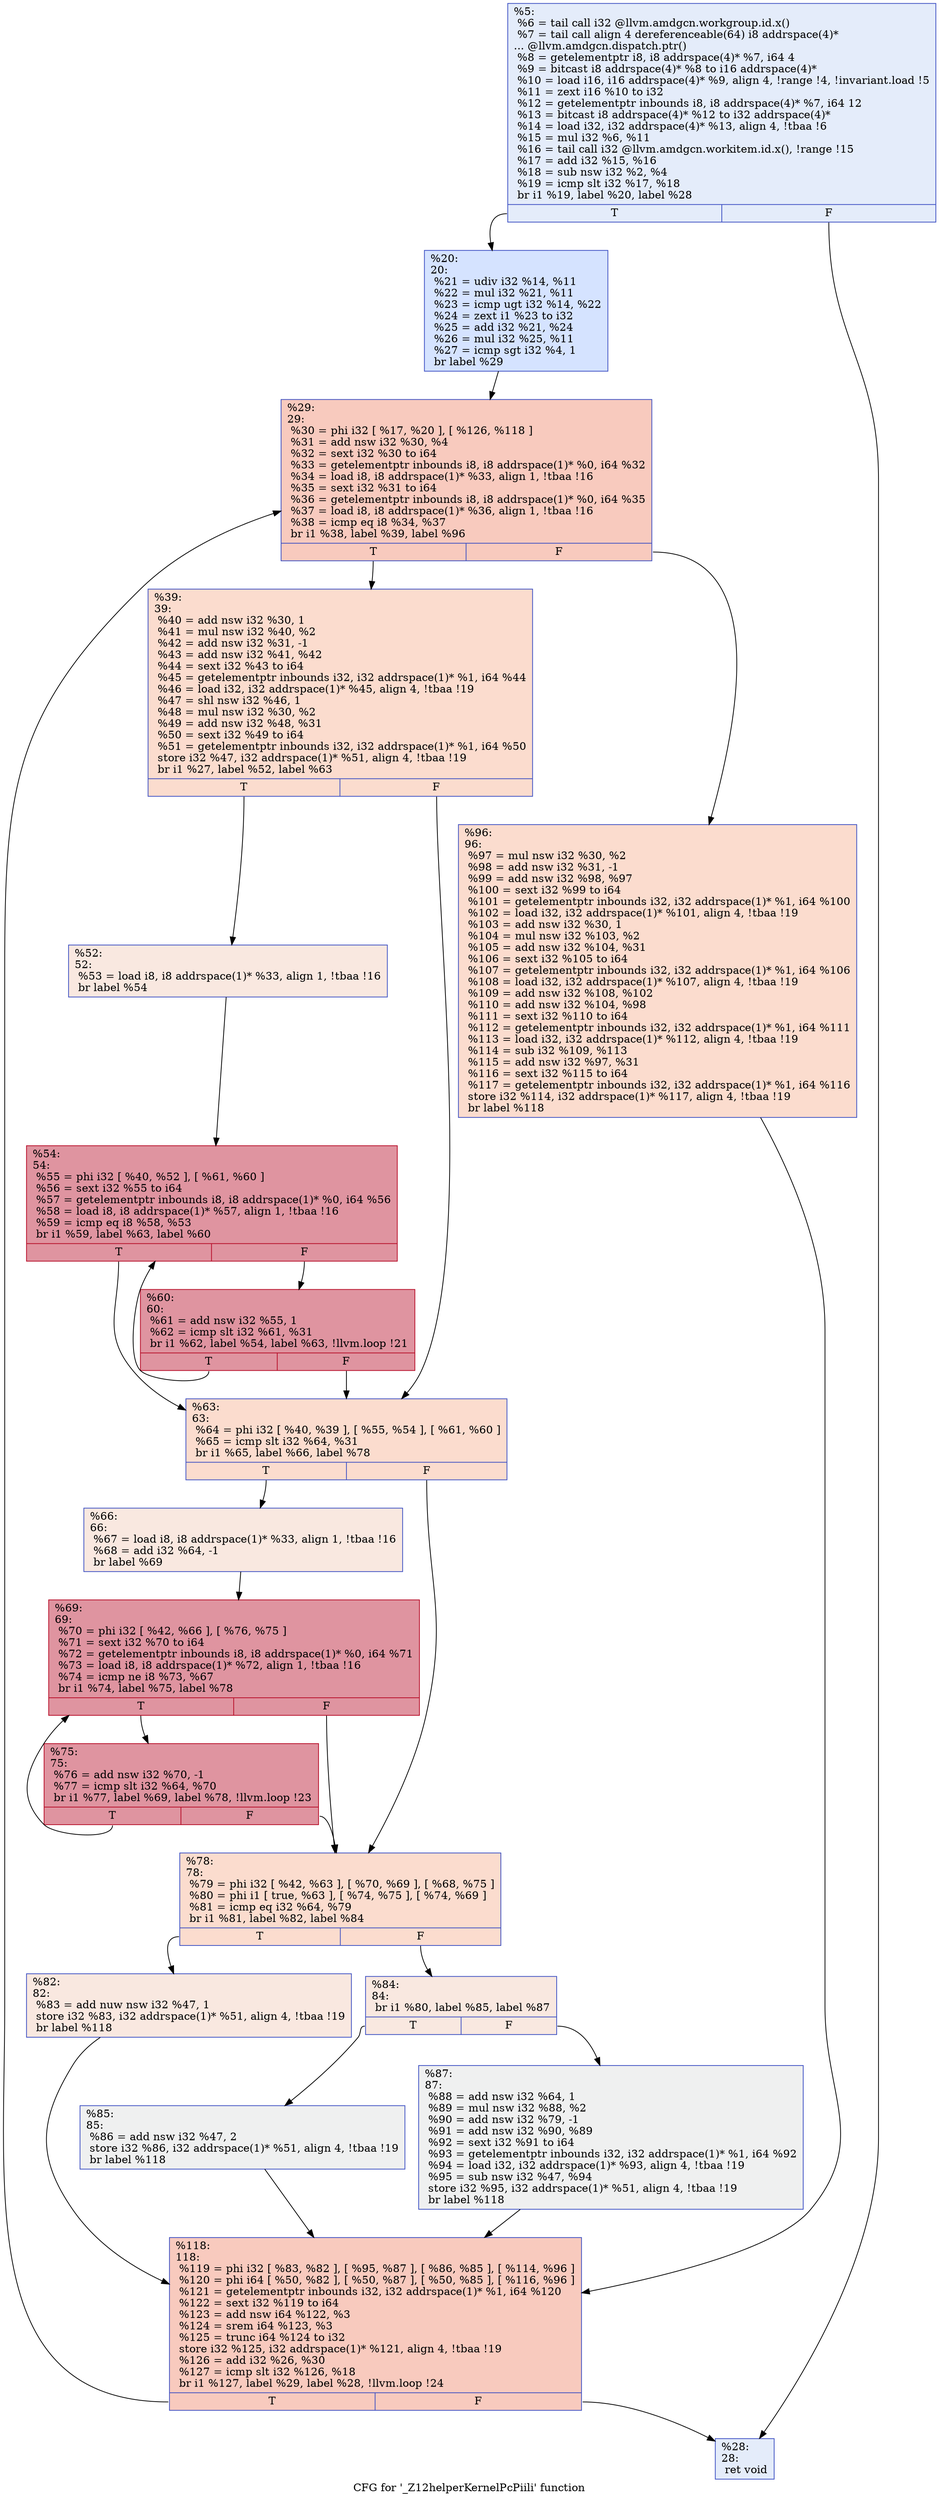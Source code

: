 digraph "CFG for '_Z12helperKernelPcPiili' function" {
	label="CFG for '_Z12helperKernelPcPiili' function";

	Node0x48e07e0 [shape=record,color="#3d50c3ff", style=filled, fillcolor="#c1d4f470",label="{%5:\l  %6 = tail call i32 @llvm.amdgcn.workgroup.id.x()\l  %7 = tail call align 4 dereferenceable(64) i8 addrspace(4)*\l... @llvm.amdgcn.dispatch.ptr()\l  %8 = getelementptr i8, i8 addrspace(4)* %7, i64 4\l  %9 = bitcast i8 addrspace(4)* %8 to i16 addrspace(4)*\l  %10 = load i16, i16 addrspace(4)* %9, align 4, !range !4, !invariant.load !5\l  %11 = zext i16 %10 to i32\l  %12 = getelementptr inbounds i8, i8 addrspace(4)* %7, i64 12\l  %13 = bitcast i8 addrspace(4)* %12 to i32 addrspace(4)*\l  %14 = load i32, i32 addrspace(4)* %13, align 4, !tbaa !6\l  %15 = mul i32 %6, %11\l  %16 = tail call i32 @llvm.amdgcn.workitem.id.x(), !range !15\l  %17 = add i32 %15, %16\l  %18 = sub nsw i32 %2, %4\l  %19 = icmp slt i32 %17, %18\l  br i1 %19, label %20, label %28\l|{<s0>T|<s1>F}}"];
	Node0x48e07e0:s0 -> Node0x48e2aa0;
	Node0x48e07e0:s1 -> Node0x48e2b30;
	Node0x48e2aa0 [shape=record,color="#3d50c3ff", style=filled, fillcolor="#a1c0ff70",label="{%20:\l20:                                               \l  %21 = udiv i32 %14, %11\l  %22 = mul i32 %21, %11\l  %23 = icmp ugt i32 %14, %22\l  %24 = zext i1 %23 to i32\l  %25 = add i32 %21, %24\l  %26 = mul i32 %25, %11\l  %27 = icmp sgt i32 %4, 1\l  br label %29\l}"];
	Node0x48e2aa0 -> Node0x48e3040;
	Node0x48e2b30 [shape=record,color="#3d50c3ff", style=filled, fillcolor="#c1d4f470",label="{%28:\l28:                                               \l  ret void\l}"];
	Node0x48e3040 [shape=record,color="#3d50c3ff", style=filled, fillcolor="#ef886b70",label="{%29:\l29:                                               \l  %30 = phi i32 [ %17, %20 ], [ %126, %118 ]\l  %31 = add nsw i32 %30, %4\l  %32 = sext i32 %30 to i64\l  %33 = getelementptr inbounds i8, i8 addrspace(1)* %0, i64 %32\l  %34 = load i8, i8 addrspace(1)* %33, align 1, !tbaa !16\l  %35 = sext i32 %31 to i64\l  %36 = getelementptr inbounds i8, i8 addrspace(1)* %0, i64 %35\l  %37 = load i8, i8 addrspace(1)* %36, align 1, !tbaa !16\l  %38 = icmp eq i8 %34, %37\l  br i1 %38, label %39, label %96\l|{<s0>T|<s1>F}}"];
	Node0x48e3040:s0 -> Node0x48e3f20;
	Node0x48e3040:s1 -> Node0x48e3fb0;
	Node0x48e3f20 [shape=record,color="#3d50c3ff", style=filled, fillcolor="#f7af9170",label="{%39:\l39:                                               \l  %40 = add nsw i32 %30, 1\l  %41 = mul nsw i32 %40, %2\l  %42 = add nsw i32 %31, -1\l  %43 = add nsw i32 %41, %42\l  %44 = sext i32 %43 to i64\l  %45 = getelementptr inbounds i32, i32 addrspace(1)* %1, i64 %44\l  %46 = load i32, i32 addrspace(1)* %45, align 4, !tbaa !19\l  %47 = shl nsw i32 %46, 1\l  %48 = mul nsw i32 %30, %2\l  %49 = add nsw i32 %48, %31\l  %50 = sext i32 %49 to i64\l  %51 = getelementptr inbounds i32, i32 addrspace(1)* %1, i64 %50\l  store i32 %47, i32 addrspace(1)* %51, align 4, !tbaa !19\l  br i1 %27, label %52, label %63\l|{<s0>T|<s1>F}}"];
	Node0x48e3f20:s0 -> Node0x48e4f40;
	Node0x48e3f20:s1 -> Node0x48e4fd0;
	Node0x48e4f40 [shape=record,color="#3d50c3ff", style=filled, fillcolor="#f1ccb870",label="{%52:\l52:                                               \l  %53 = load i8, i8 addrspace(1)* %33, align 1, !tbaa !16\l  br label %54\l}"];
	Node0x48e4f40 -> Node0x48e5180;
	Node0x48e5180 [shape=record,color="#b70d28ff", style=filled, fillcolor="#b70d2870",label="{%54:\l54:                                               \l  %55 = phi i32 [ %40, %52 ], [ %61, %60 ]\l  %56 = sext i32 %55 to i64\l  %57 = getelementptr inbounds i8, i8 addrspace(1)* %0, i64 %56\l  %58 = load i8, i8 addrspace(1)* %57, align 1, !tbaa !16\l  %59 = icmp eq i8 %58, %53\l  br i1 %59, label %63, label %60\l|{<s0>T|<s1>F}}"];
	Node0x48e5180:s0 -> Node0x48e4fd0;
	Node0x48e5180:s1 -> Node0x48e5240;
	Node0x48e5240 [shape=record,color="#b70d28ff", style=filled, fillcolor="#b70d2870",label="{%60:\l60:                                               \l  %61 = add nsw i32 %55, 1\l  %62 = icmp slt i32 %61, %31\l  br i1 %62, label %54, label %63, !llvm.loop !21\l|{<s0>T|<s1>F}}"];
	Node0x48e5240:s0 -> Node0x48e5180;
	Node0x48e5240:s1 -> Node0x48e4fd0;
	Node0x48e4fd0 [shape=record,color="#3d50c3ff", style=filled, fillcolor="#f7af9170",label="{%63:\l63:                                               \l  %64 = phi i32 [ %40, %39 ], [ %55, %54 ], [ %61, %60 ]\l  %65 = icmp slt i32 %64, %31\l  br i1 %65, label %66, label %78\l|{<s0>T|<s1>F}}"];
	Node0x48e4fd0:s0 -> Node0x48e3410;
	Node0x48e4fd0:s1 -> Node0x48e3460;
	Node0x48e3410 [shape=record,color="#3d50c3ff", style=filled, fillcolor="#f1ccb870",label="{%66:\l66:                                               \l  %67 = load i8, i8 addrspace(1)* %33, align 1, !tbaa !16\l  %68 = add i32 %64, -1\l  br label %69\l}"];
	Node0x48e3410 -> Node0x48e5f20;
	Node0x48e5f20 [shape=record,color="#b70d28ff", style=filled, fillcolor="#b70d2870",label="{%69:\l69:                                               \l  %70 = phi i32 [ %42, %66 ], [ %76, %75 ]\l  %71 = sext i32 %70 to i64\l  %72 = getelementptr inbounds i8, i8 addrspace(1)* %0, i64 %71\l  %73 = load i8, i8 addrspace(1)* %72, align 1, !tbaa !16\l  %74 = icmp ne i8 %73, %67\l  br i1 %74, label %75, label %78\l|{<s0>T|<s1>F}}"];
	Node0x48e5f20:s0 -> Node0x48e5fe0;
	Node0x48e5f20:s1 -> Node0x48e3460;
	Node0x48e5fe0 [shape=record,color="#b70d28ff", style=filled, fillcolor="#b70d2870",label="{%75:\l75:                                               \l  %76 = add nsw i32 %70, -1\l  %77 = icmp slt i32 %64, %70\l  br i1 %77, label %69, label %78, !llvm.loop !23\l|{<s0>T|<s1>F}}"];
	Node0x48e5fe0:s0 -> Node0x48e5f20;
	Node0x48e5fe0:s1 -> Node0x48e3460;
	Node0x48e3460 [shape=record,color="#3d50c3ff", style=filled, fillcolor="#f7af9170",label="{%78:\l78:                                               \l  %79 = phi i32 [ %42, %63 ], [ %70, %69 ], [ %68, %75 ]\l  %80 = phi i1 [ true, %63 ], [ %74, %75 ], [ %74, %69 ]\l  %81 = icmp eq i32 %64, %79\l  br i1 %81, label %82, label %84\l|{<s0>T|<s1>F}}"];
	Node0x48e3460:s0 -> Node0x48e68a0;
	Node0x48e3460:s1 -> Node0x48e68f0;
	Node0x48e68a0 [shape=record,color="#3d50c3ff", style=filled, fillcolor="#f1ccb870",label="{%82:\l82:                                               \l  %83 = add nuw nsw i32 %47, 1\l  store i32 %83, i32 addrspace(1)* %51, align 4, !tbaa !19\l  br label %118\l}"];
	Node0x48e68a0 -> Node0x48e3180;
	Node0x48e68f0 [shape=record,color="#3d50c3ff", style=filled, fillcolor="#f1ccb870",label="{%84:\l84:                                               \l  br i1 %80, label %85, label %87\l|{<s0>T|<s1>F}}"];
	Node0x48e68f0:s0 -> Node0x48e6bc0;
	Node0x48e68f0:s1 -> Node0x48e6c10;
	Node0x48e6bc0 [shape=record,color="#3d50c3ff", style=filled, fillcolor="#dbdcde70",label="{%85:\l85:                                               \l  %86 = add nsw i32 %47, 2\l  store i32 %86, i32 addrspace(1)* %51, align 4, !tbaa !19\l  br label %118\l}"];
	Node0x48e6bc0 -> Node0x48e3180;
	Node0x48e6c10 [shape=record,color="#3d50c3ff", style=filled, fillcolor="#dbdcde70",label="{%87:\l87:                                               \l  %88 = add nsw i32 %64, 1\l  %89 = mul nsw i32 %88, %2\l  %90 = add nsw i32 %79, -1\l  %91 = add nsw i32 %90, %89\l  %92 = sext i32 %91 to i64\l  %93 = getelementptr inbounds i32, i32 addrspace(1)* %1, i64 %92\l  %94 = load i32, i32 addrspace(1)* %93, align 4, !tbaa !19\l  %95 = sub nsw i32 %47, %94\l  store i32 %95, i32 addrspace(1)* %51, align 4, !tbaa !19\l  br label %118\l}"];
	Node0x48e6c10 -> Node0x48e3180;
	Node0x48e3fb0 [shape=record,color="#3d50c3ff", style=filled, fillcolor="#f7af9170",label="{%96:\l96:                                               \l  %97 = mul nsw i32 %30, %2\l  %98 = add nsw i32 %31, -1\l  %99 = add nsw i32 %98, %97\l  %100 = sext i32 %99 to i64\l  %101 = getelementptr inbounds i32, i32 addrspace(1)* %1, i64 %100\l  %102 = load i32, i32 addrspace(1)* %101, align 4, !tbaa !19\l  %103 = add nsw i32 %30, 1\l  %104 = mul nsw i32 %103, %2\l  %105 = add nsw i32 %104, %31\l  %106 = sext i32 %105 to i64\l  %107 = getelementptr inbounds i32, i32 addrspace(1)* %1, i64 %106\l  %108 = load i32, i32 addrspace(1)* %107, align 4, !tbaa !19\l  %109 = add nsw i32 %108, %102\l  %110 = add nsw i32 %104, %98\l  %111 = sext i32 %110 to i64\l  %112 = getelementptr inbounds i32, i32 addrspace(1)* %1, i64 %111\l  %113 = load i32, i32 addrspace(1)* %112, align 4, !tbaa !19\l  %114 = sub i32 %109, %113\l  %115 = add nsw i32 %97, %31\l  %116 = sext i32 %115 to i64\l  %117 = getelementptr inbounds i32, i32 addrspace(1)* %1, i64 %116\l  store i32 %114, i32 addrspace(1)* %117, align 4, !tbaa !19\l  br label %118\l}"];
	Node0x48e3fb0 -> Node0x48e3180;
	Node0x48e3180 [shape=record,color="#3d50c3ff", style=filled, fillcolor="#ef886b70",label="{%118:\l118:                                              \l  %119 = phi i32 [ %83, %82 ], [ %95, %87 ], [ %86, %85 ], [ %114, %96 ]\l  %120 = phi i64 [ %50, %82 ], [ %50, %87 ], [ %50, %85 ], [ %116, %96 ]\l  %121 = getelementptr inbounds i32, i32 addrspace(1)* %1, i64 %120\l  %122 = sext i32 %119 to i64\l  %123 = add nsw i64 %122, %3\l  %124 = srem i64 %123, %3\l  %125 = trunc i64 %124 to i32\l  store i32 %125, i32 addrspace(1)* %121, align 4, !tbaa !19\l  %126 = add i32 %26, %30\l  %127 = icmp slt i32 %126, %18\l  br i1 %127, label %29, label %28, !llvm.loop !24\l|{<s0>T|<s1>F}}"];
	Node0x48e3180:s0 -> Node0x48e3040;
	Node0x48e3180:s1 -> Node0x48e2b30;
}
